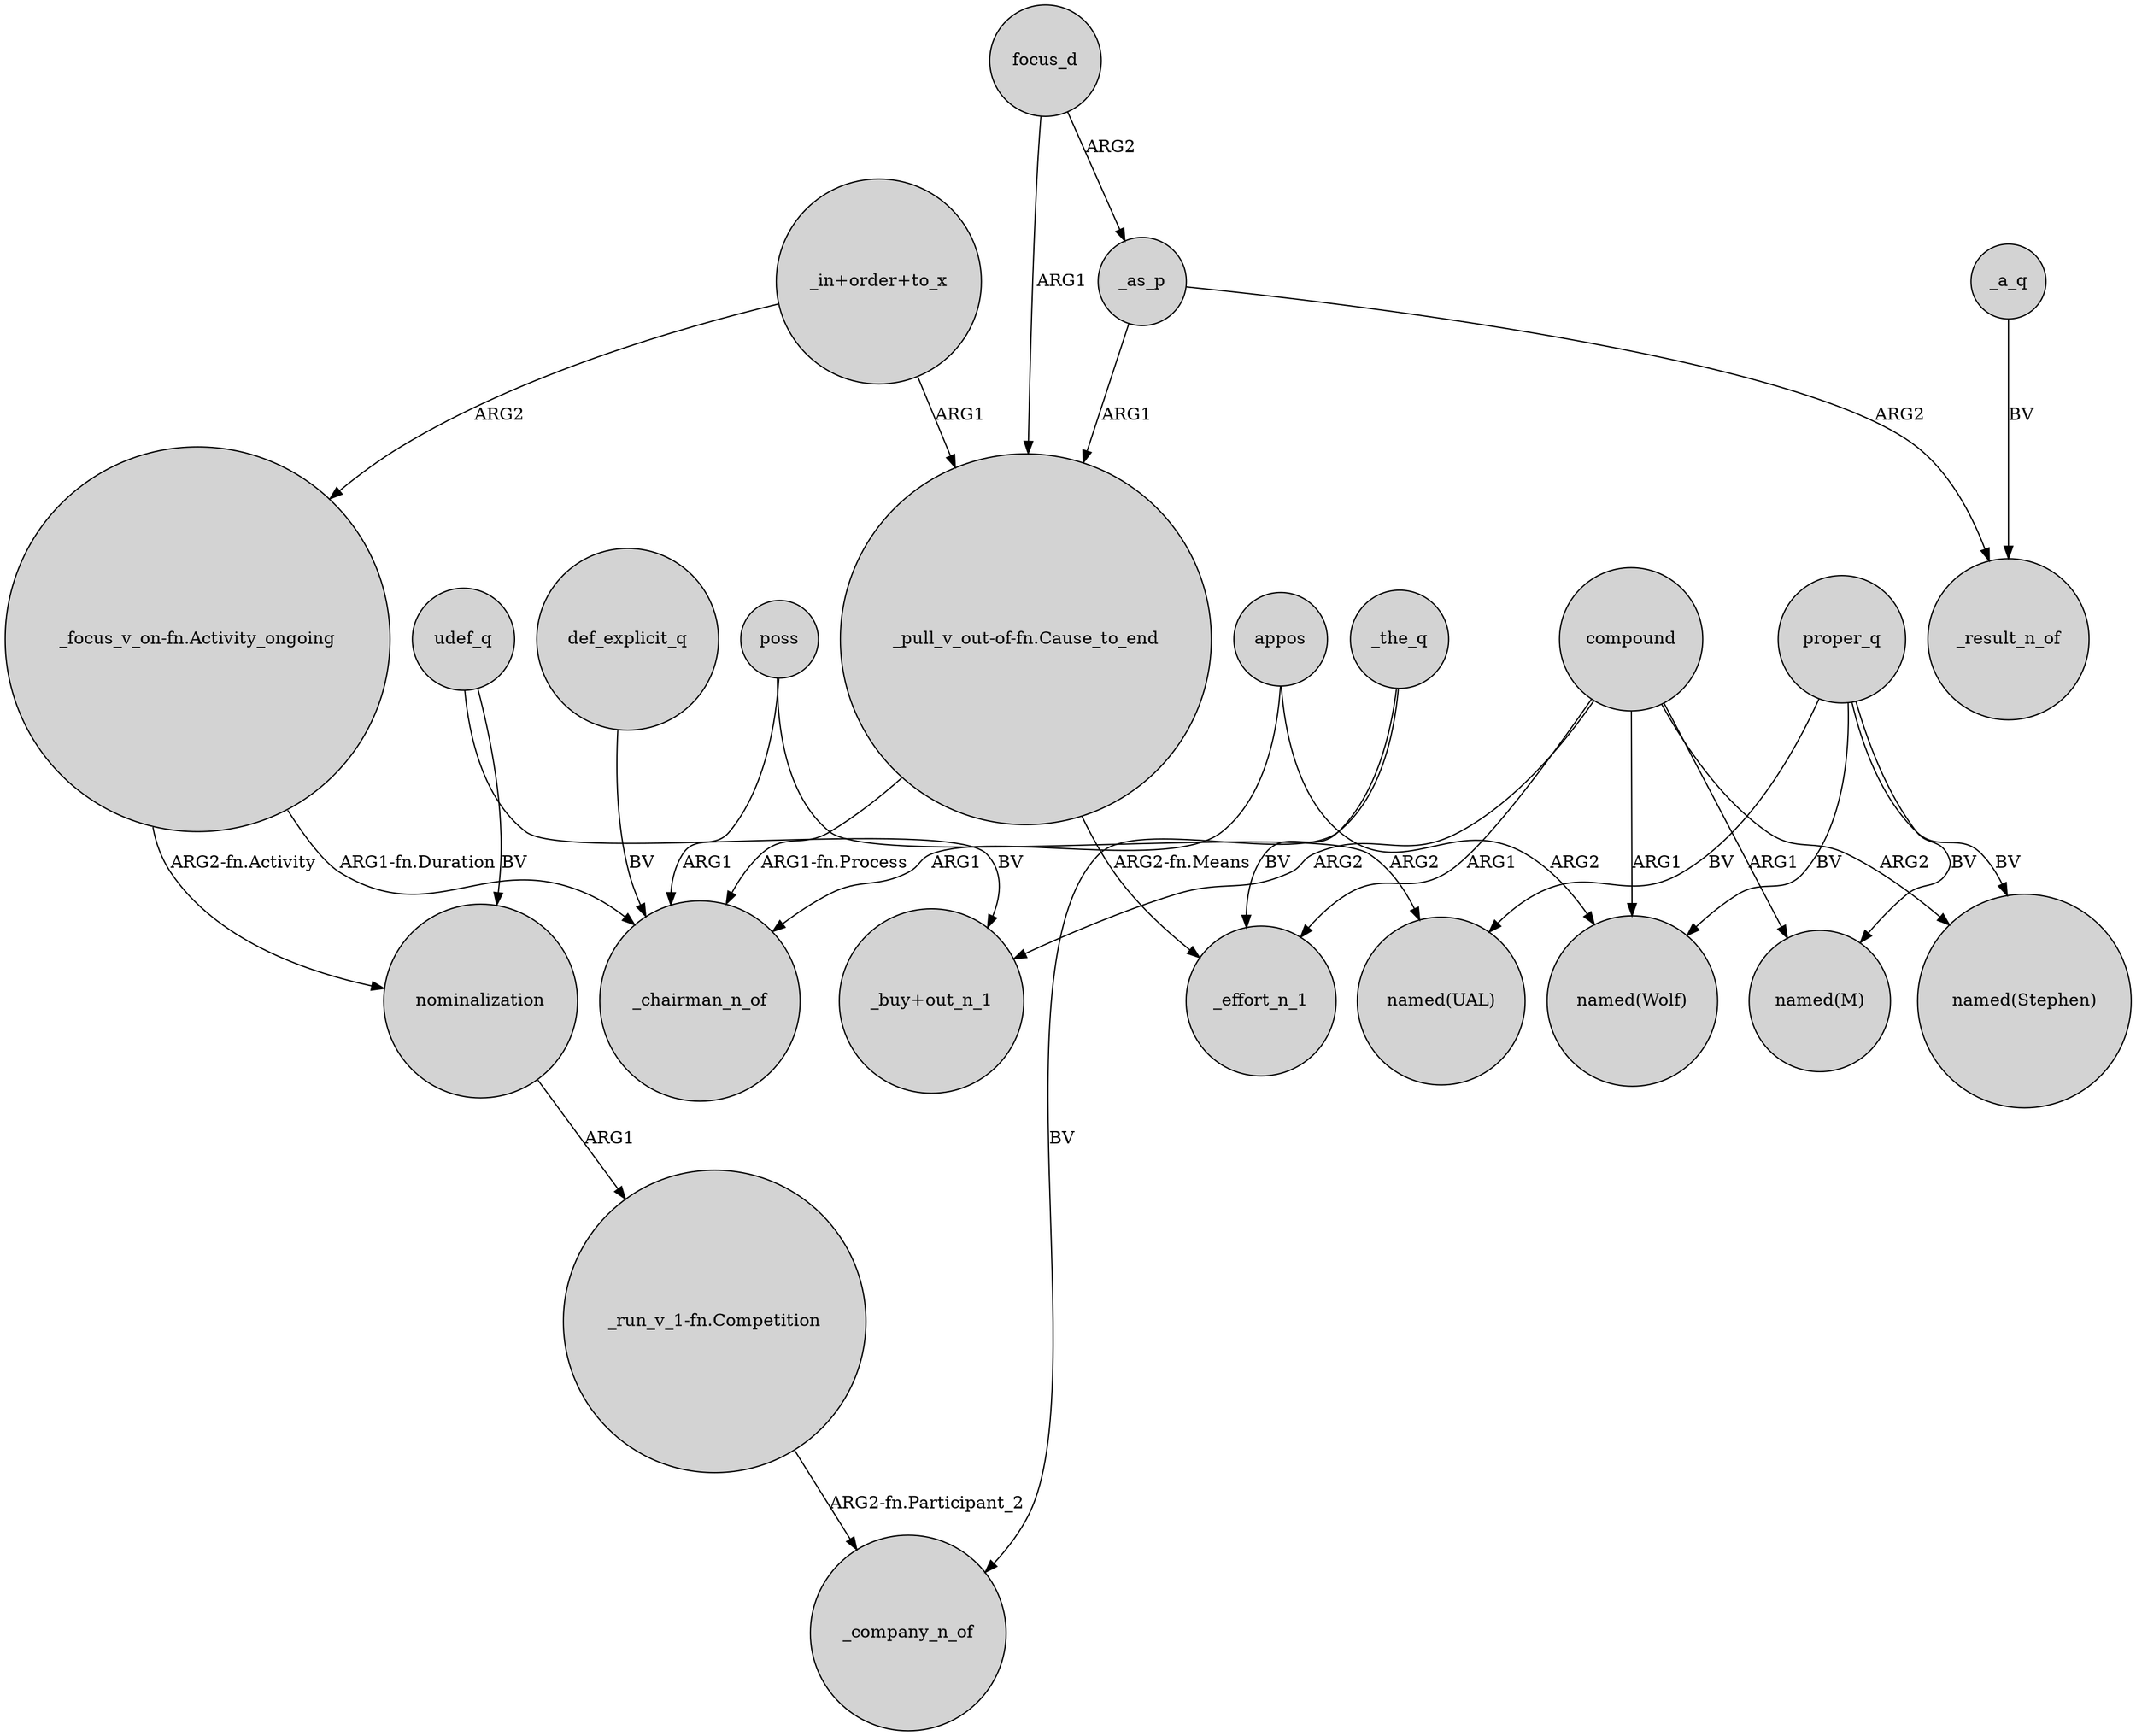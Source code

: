digraph {
	node [shape=circle style=filled]
	"_in+order+to_x" -> "_pull_v_out-of-fn.Cause_to_end" [label=ARG1]
	compound -> "named(Stephen)" [label=ARG2]
	focus_d -> "_pull_v_out-of-fn.Cause_to_end" [label=ARG1]
	_as_p -> "_pull_v_out-of-fn.Cause_to_end" [label=ARG1]
	"_focus_v_on-fn.Activity_ongoing" -> _chairman_n_of [label="ARG1-fn.Duration"]
	udef_q -> nominalization [label=BV]
	compound -> "named(Wolf)" [label=ARG1]
	proper_q -> "named(M)" [label=BV]
	compound -> _effort_n_1 [label=ARG1]
	"_run_v_1-fn.Competition" -> _company_n_of [label="ARG2-fn.Participant_2"]
	def_explicit_q -> _chairman_n_of [label=BV]
	udef_q -> "_buy+out_n_1" [label=BV]
	poss -> "named(UAL)" [label=ARG2]
	"_pull_v_out-of-fn.Cause_to_end" -> _chairman_n_of [label="ARG1-fn.Process"]
	proper_q -> "named(UAL)" [label=BV]
	"_focus_v_on-fn.Activity_ongoing" -> nominalization [label="ARG2-fn.Activity"]
	"_in+order+to_x" -> "_focus_v_on-fn.Activity_ongoing" [label=ARG2]
	_as_p -> _result_n_of [label=ARG2]
	proper_q -> "named(Stephen)" [label=BV]
	"_pull_v_out-of-fn.Cause_to_end" -> _effort_n_1 [label="ARG2-fn.Means"]
	proper_q -> "named(Wolf)" [label=BV]
	compound -> "named(M)" [label=ARG1]
	appos -> "named(Wolf)" [label=ARG2]
	appos -> _chairman_n_of [label=ARG1]
	nominalization -> "_run_v_1-fn.Competition" [label=ARG1]
	_a_q -> _result_n_of [label=BV]
	compound -> "_buy+out_n_1" [label=ARG2]
	focus_d -> _as_p [label=ARG2]
	poss -> _chairman_n_of [label=ARG1]
	_the_q -> _effort_n_1 [label=BV]
	_the_q -> _company_n_of [label=BV]
}
